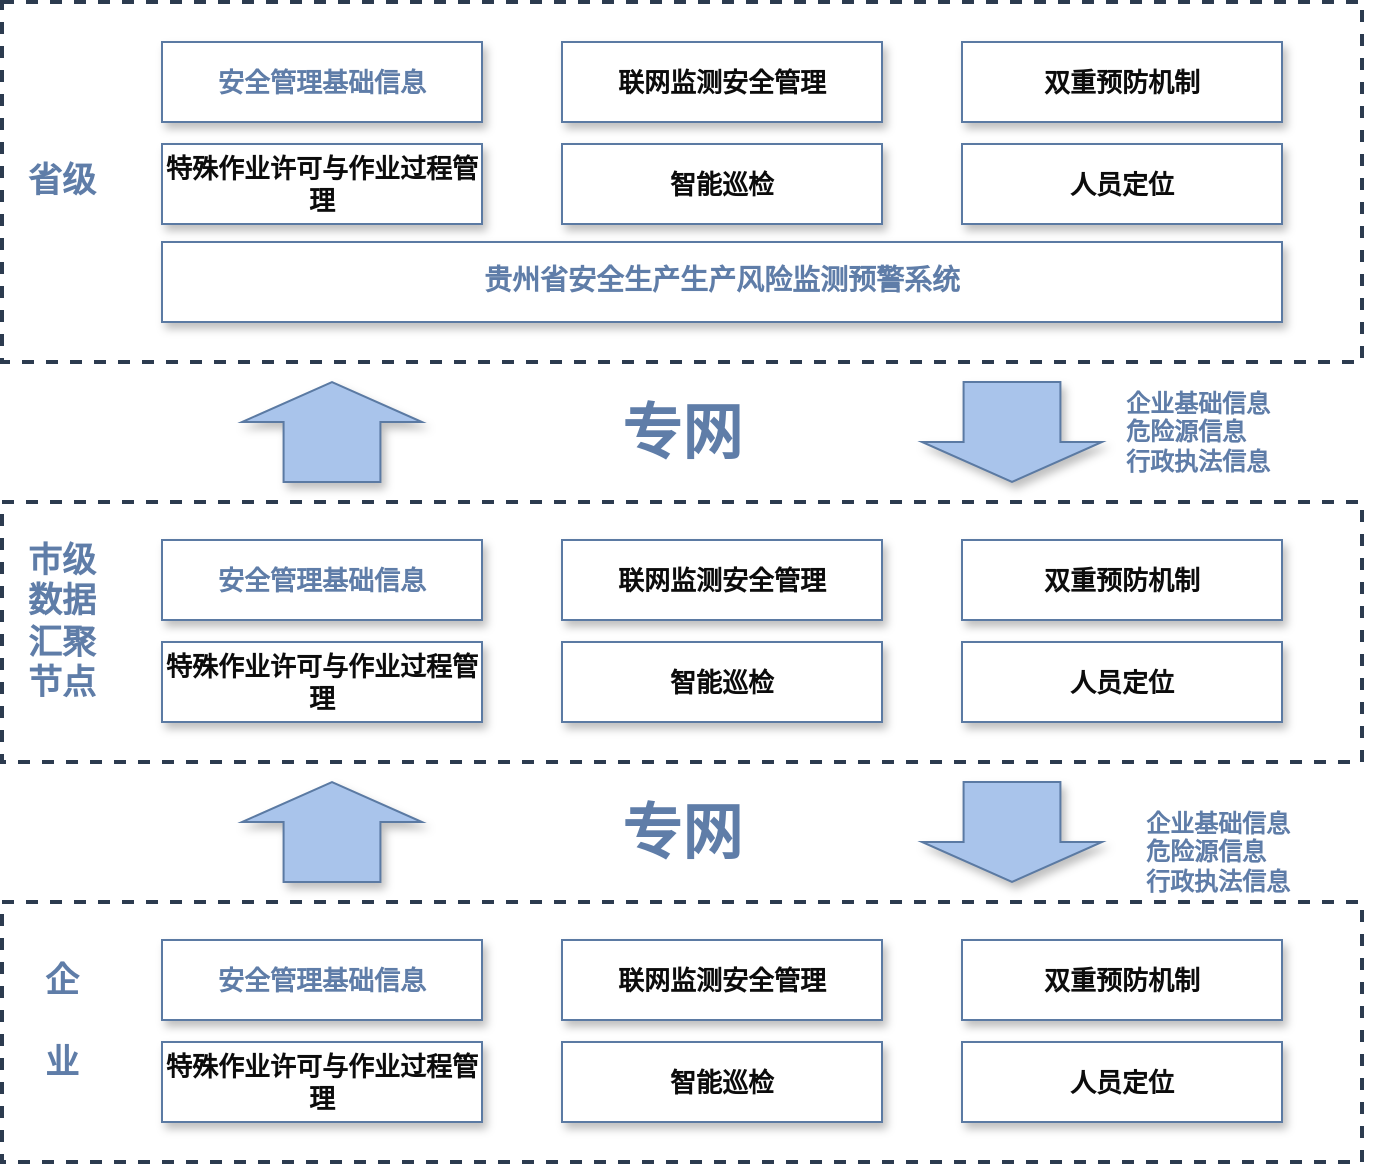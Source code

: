 <mxfile version="20.1.1" type="github">
  <diagram id="1FMbc9roLMBmAnbFjlWv" name="Page-1">
    <mxGraphModel dx="1422" dy="1963" grid="1" gridSize="10" guides="1" tooltips="1" connect="1" arrows="1" fold="1" page="1" pageScale="1" pageWidth="827" pageHeight="1169" math="0" shadow="0">
      <root>
        <mxCell id="0" />
        <mxCell id="1" parent="0" />
        <mxCell id="UlNSTMLa8dCufBqnB9_W-1" value="" style="rounded=0;whiteSpace=wrap;html=1;dashed=1;strokeWidth=2;strokeColor=#2C3B4F;" vertex="1" parent="1">
          <mxGeometry x="80" y="360" width="680" height="130" as="geometry" />
        </mxCell>
        <mxCell id="UlNSTMLa8dCufBqnB9_W-2" value="企&lt;br style=&quot;font-size: 17px;&quot;&gt;&lt;br style=&quot;font-size: 17px;&quot;&gt;业" style="text;html=1;strokeColor=none;fillColor=none;align=center;verticalAlign=middle;whiteSpace=wrap;rounded=0;dashed=1;fontSize=17;fontStyle=1;fontColor=#5F7DA8;" vertex="1" parent="1">
          <mxGeometry x="90" y="370" width="40" height="100" as="geometry" />
        </mxCell>
        <mxCell id="UlNSTMLa8dCufBqnB9_W-3" value="&lt;p class=&quot;MsoNormal&quot; style=&quot;font-size: 13px;&quot;&gt;&lt;span style=&quot;font-family: 宋体; font-size: 13px;&quot;&gt;&lt;font face=&quot;宋体&quot; style=&quot;font-size: 13px;&quot;&gt;安全管理基础信息&lt;/font&gt;&lt;/span&gt;&lt;/p&gt;" style="rounded=0;whiteSpace=wrap;html=1;fontSize=13;fontColor=#5F7DA8;strokeColor=#5B7AA3;strokeWidth=1;shadow=1;fontStyle=1;fontFamily=黑体;" vertex="1" parent="1">
          <mxGeometry x="160" y="379" width="160" height="40" as="geometry" />
        </mxCell>
        <mxCell id="UlNSTMLa8dCufBqnB9_W-4" value="&lt;p class=&quot;MsoNormal&quot;&gt;&lt;span style=&quot;mso-spacerun:&#39;yes&#39;;font-family:宋体;color:rgb(12,12,12);&lt;br/&gt;font-size:14.0pt;mso-font-kerning:1.0pt;&quot;&gt;&lt;font face=&quot;宋体&quot;&gt;联网监测&lt;/font&gt;&lt;/span&gt;&lt;span style=&quot;mso-spacerun:&#39;yes&#39;;font-family:宋体;color:rgb(12,12,12);&lt;br/&gt;font-size:14.0pt;mso-font-kerning:1.0pt;&quot;&gt;&lt;font face=&quot;宋体&quot;&gt;安全管理&lt;/font&gt;&lt;/span&gt;&lt;/p&gt;" style="rounded=0;whiteSpace=wrap;html=1;fontSize=13;fontColor=#5F7DA8;strokeColor=#5B7AA3;strokeWidth=1;shadow=1;fontStyle=1;fontFamily=黑体;" vertex="1" parent="1">
          <mxGeometry x="360" y="379" width="160" height="40" as="geometry" />
        </mxCell>
        <mxCell id="UlNSTMLa8dCufBqnB9_W-5" value="&lt;p class=&quot;MsoNormal&quot;&gt;&lt;span style=&quot;mso-spacerun:&#39;yes&#39;;font-family:宋体;color:rgb(12,12,12);&lt;br/&gt;font-size:14.0pt;mso-font-kerning:1.0pt;&quot;&gt;&lt;font face=&quot;宋体&quot;&gt;双重预防机制&lt;/font&gt;&lt;/span&gt;&lt;/p&gt;" style="rounded=0;whiteSpace=wrap;html=1;fontSize=13;fontColor=#5F7DA8;strokeColor=#5B7AA3;strokeWidth=1;shadow=1;fontStyle=1;fontFamily=黑体;" vertex="1" parent="1">
          <mxGeometry x="560" y="379" width="160" height="40" as="geometry" />
        </mxCell>
        <mxCell id="UlNSTMLa8dCufBqnB9_W-6" value="&lt;p class=&quot;MsoNormal&quot;&gt;&lt;span style=&quot;mso-spacerun:&#39;yes&#39;;font-family:宋体;color:rgb(12,12,12);&lt;br/&gt;font-size:14.0pt;mso-font-kerning:1.0pt;&quot;&gt;&lt;font face=&quot;宋体&quot;&gt;智能巡检&lt;/font&gt;&lt;/span&gt;&lt;/p&gt;" style="rounded=0;whiteSpace=wrap;html=1;fontSize=13;fontColor=#5F7DA8;strokeColor=#5B7AA3;strokeWidth=1;shadow=1;fontStyle=1;fontFamily=黑体;" vertex="1" parent="1">
          <mxGeometry x="360" y="430" width="160" height="40" as="geometry" />
        </mxCell>
        <mxCell id="UlNSTMLa8dCufBqnB9_W-7" value="&lt;p class=&quot;MsoNormal&quot;&gt;&lt;span style=&quot;mso-spacerun:&#39;yes&#39;;font-family:宋体;color:rgb(12,12,12);&lt;br/&gt;font-size:14.0pt;mso-font-kerning:1.0pt;&quot;&gt;&lt;font face=&quot;宋体&quot;&gt;特殊作业许可与作业过程管理&lt;/font&gt;&lt;/span&gt;&lt;/p&gt;" style="rounded=0;whiteSpace=wrap;html=1;fontSize=13;fontColor=#5F7DA8;strokeColor=#5B7AA3;strokeWidth=1;shadow=1;fontStyle=1;fontFamily=黑体;" vertex="1" parent="1">
          <mxGeometry x="160" y="430" width="160" height="40" as="geometry" />
        </mxCell>
        <mxCell id="UlNSTMLa8dCufBqnB9_W-8" value="&lt;p class=&quot;MsoNormal&quot;&gt;&lt;span style=&quot;mso-spacerun:&#39;yes&#39;;font-family:宋体;color:rgb(12,12,12);&lt;br/&gt;font-size:14.0pt;mso-font-kerning:1.0pt;&quot;&gt;&lt;font face=&quot;宋体&quot;&gt;人员定位&lt;/font&gt;&lt;/span&gt;&lt;/p&gt;" style="rounded=0;whiteSpace=wrap;html=1;fontSize=13;fontColor=#5F7DA8;strokeColor=#5B7AA3;strokeWidth=1;shadow=1;fontStyle=1;fontFamily=黑体;" vertex="1" parent="1">
          <mxGeometry x="560" y="430" width="160" height="40" as="geometry" />
        </mxCell>
        <mxCell id="UlNSTMLa8dCufBqnB9_W-9" value="" style="shape=singleArrow;direction=north;whiteSpace=wrap;html=1;shadow=1;fontSize=13;fontColor=#5F7DA8;strokeColor=#5B7AA3;strokeWidth=1;arrowWidth=0.538;arrowSize=0.4;labelBackgroundColor=#A9C4EB;fillColor=#A9C4EB;" vertex="1" parent="1">
          <mxGeometry x="200" y="300" width="90" height="50" as="geometry" />
        </mxCell>
        <mxCell id="UlNSTMLa8dCufBqnB9_W-10" value="" style="shape=singleArrow;direction=north;whiteSpace=wrap;html=1;shadow=1;fontSize=13;fontColor=#5F7DA8;strokeColor=#5B7AA3;strokeWidth=1;arrowWidth=0.538;arrowSize=0.4;labelBackgroundColor=#A9C4EB;fillColor=#A9C4EB;rotation=-180;" vertex="1" parent="1">
          <mxGeometry x="540" y="300" width="90" height="50" as="geometry" />
        </mxCell>
        <mxCell id="UlNSTMLa8dCufBqnB9_W-11" value="" style="rounded=0;whiteSpace=wrap;html=1;dashed=1;strokeWidth=2;strokeColor=#2C3B4F;" vertex="1" parent="1">
          <mxGeometry x="80" y="160" width="680" height="130" as="geometry" />
        </mxCell>
        <mxCell id="UlNSTMLa8dCufBqnB9_W-12" value="市级&lt;br&gt;数据&lt;br&gt;汇聚&lt;br&gt;节点" style="text;html=1;strokeColor=none;fillColor=none;align=center;verticalAlign=middle;whiteSpace=wrap;rounded=0;dashed=1;fontSize=17;fontStyle=1;fontColor=#5F7DA8;" vertex="1" parent="1">
          <mxGeometry x="90" y="170" width="40" height="100" as="geometry" />
        </mxCell>
        <mxCell id="UlNSTMLa8dCufBqnB9_W-13" value="&lt;p class=&quot;MsoNormal&quot; style=&quot;font-size: 13px;&quot;&gt;&lt;span style=&quot;font-family: 宋体; font-size: 13px;&quot;&gt;&lt;font face=&quot;宋体&quot; style=&quot;font-size: 13px;&quot;&gt;安全管理基础信息&lt;/font&gt;&lt;/span&gt;&lt;/p&gt;" style="rounded=0;whiteSpace=wrap;html=1;fontSize=13;fontColor=#5F7DA8;strokeColor=#5B7AA3;strokeWidth=1;shadow=1;fontStyle=1;fontFamily=黑体;" vertex="1" parent="1">
          <mxGeometry x="160" y="179" width="160" height="40" as="geometry" />
        </mxCell>
        <mxCell id="UlNSTMLa8dCufBqnB9_W-14" value="&lt;p class=&quot;MsoNormal&quot;&gt;&lt;span style=&quot;mso-spacerun:&#39;yes&#39;;font-family:宋体;color:rgb(12,12,12);&lt;br/&gt;font-size:14.0pt;mso-font-kerning:1.0pt;&quot;&gt;&lt;font face=&quot;宋体&quot;&gt;联网监测&lt;/font&gt;&lt;/span&gt;&lt;span style=&quot;mso-spacerun:&#39;yes&#39;;font-family:宋体;color:rgb(12,12,12);&lt;br/&gt;font-size:14.0pt;mso-font-kerning:1.0pt;&quot;&gt;&lt;font face=&quot;宋体&quot;&gt;安全管理&lt;/font&gt;&lt;/span&gt;&lt;/p&gt;" style="rounded=0;whiteSpace=wrap;html=1;fontSize=13;fontColor=#5F7DA8;strokeColor=#5B7AA3;strokeWidth=1;shadow=1;fontStyle=1;fontFamily=黑体;" vertex="1" parent="1">
          <mxGeometry x="360" y="179" width="160" height="40" as="geometry" />
        </mxCell>
        <mxCell id="UlNSTMLa8dCufBqnB9_W-15" value="&lt;p class=&quot;MsoNormal&quot;&gt;&lt;span style=&quot;mso-spacerun:&#39;yes&#39;;font-family:宋体;color:rgb(12,12,12);&lt;br/&gt;font-size:14.0pt;mso-font-kerning:1.0pt;&quot;&gt;&lt;font face=&quot;宋体&quot;&gt;双重预防机制&lt;/font&gt;&lt;/span&gt;&lt;/p&gt;" style="rounded=0;whiteSpace=wrap;html=1;fontSize=13;fontColor=#5F7DA8;strokeColor=#5B7AA3;strokeWidth=1;shadow=1;fontStyle=1;fontFamily=黑体;" vertex="1" parent="1">
          <mxGeometry x="560" y="179" width="160" height="40" as="geometry" />
        </mxCell>
        <mxCell id="UlNSTMLa8dCufBqnB9_W-16" value="&lt;p class=&quot;MsoNormal&quot;&gt;&lt;span style=&quot;mso-spacerun:&#39;yes&#39;;font-family:宋体;color:rgb(12,12,12);&lt;br/&gt;font-size:14.0pt;mso-font-kerning:1.0pt;&quot;&gt;&lt;font face=&quot;宋体&quot;&gt;智能巡检&lt;/font&gt;&lt;/span&gt;&lt;/p&gt;" style="rounded=0;whiteSpace=wrap;html=1;fontSize=13;fontColor=#5F7DA8;strokeColor=#5B7AA3;strokeWidth=1;shadow=1;fontStyle=1;fontFamily=黑体;" vertex="1" parent="1">
          <mxGeometry x="360" y="230" width="160" height="40" as="geometry" />
        </mxCell>
        <mxCell id="UlNSTMLa8dCufBqnB9_W-17" value="&lt;p class=&quot;MsoNormal&quot;&gt;&lt;span style=&quot;mso-spacerun:&#39;yes&#39;;font-family:宋体;color:rgb(12,12,12);&lt;br/&gt;font-size:14.0pt;mso-font-kerning:1.0pt;&quot;&gt;&lt;font face=&quot;宋体&quot;&gt;特殊作业许可与作业过程管理&lt;/font&gt;&lt;/span&gt;&lt;/p&gt;" style="rounded=0;whiteSpace=wrap;html=1;fontSize=13;fontColor=#5F7DA8;strokeColor=#5B7AA3;strokeWidth=1;shadow=1;fontStyle=1;fontFamily=黑体;" vertex="1" parent="1">
          <mxGeometry x="160" y="230" width="160" height="40" as="geometry" />
        </mxCell>
        <mxCell id="UlNSTMLa8dCufBqnB9_W-18" value="&lt;p class=&quot;MsoNormal&quot;&gt;&lt;span style=&quot;mso-spacerun:&#39;yes&#39;;font-family:宋体;color:rgb(12,12,12);&lt;br/&gt;font-size:14.0pt;mso-font-kerning:1.0pt;&quot;&gt;&lt;font face=&quot;宋体&quot;&gt;人员定位&lt;/font&gt;&lt;/span&gt;&lt;/p&gt;" style="rounded=0;whiteSpace=wrap;html=1;fontSize=13;fontColor=#5F7DA8;strokeColor=#5B7AA3;strokeWidth=1;shadow=1;fontStyle=1;fontFamily=黑体;" vertex="1" parent="1">
          <mxGeometry x="560" y="230" width="160" height="40" as="geometry" />
        </mxCell>
        <mxCell id="UlNSTMLa8dCufBqnB9_W-19" value="企业基础信息&lt;br style=&quot;font-size: 12px;&quot;&gt;危险源信息&lt;br style=&quot;font-size: 12px;&quot;&gt;行政执法信息" style="text;html=1;strokeColor=none;fillColor=none;align=left;verticalAlign=middle;whiteSpace=wrap;rounded=0;dashed=1;fontSize=12;fontStyle=1;fontColor=#5F7DA8;" vertex="1" parent="1">
          <mxGeometry x="640" y="100" width="120" height="50" as="geometry" />
        </mxCell>
        <mxCell id="UlNSTMLa8dCufBqnB9_W-20" value="专网" style="text;html=1;strokeColor=none;fillColor=none;align=center;verticalAlign=middle;whiteSpace=wrap;rounded=0;dashed=1;fontSize=30;fontStyle=1;fontColor=#5F7DA8;" vertex="1" parent="1">
          <mxGeometry x="300" y="300" width="240" height="50" as="geometry" />
        </mxCell>
        <mxCell id="UlNSTMLa8dCufBqnB9_W-21" value="" style="rounded=0;whiteSpace=wrap;html=1;dashed=1;strokeWidth=2;strokeColor=#2C3B4F;" vertex="1" parent="1">
          <mxGeometry x="80" y="-90" width="680" height="180" as="geometry" />
        </mxCell>
        <mxCell id="UlNSTMLa8dCufBqnB9_W-22" value="省级&lt;br&gt;" style="text;html=1;strokeColor=none;fillColor=none;align=center;verticalAlign=middle;whiteSpace=wrap;rounded=0;dashed=1;fontSize=17;fontStyle=1;fontColor=#5F7DA8;" vertex="1" parent="1">
          <mxGeometry x="90" y="-70" width="40" height="140" as="geometry" />
        </mxCell>
        <mxCell id="UlNSTMLa8dCufBqnB9_W-23" value="&lt;p class=&quot;MsoNormal&quot; style=&quot;font-size: 13px;&quot;&gt;&lt;span style=&quot;font-family: 宋体; font-size: 13px;&quot;&gt;&lt;font face=&quot;宋体&quot; style=&quot;font-size: 13px;&quot;&gt;安全管理基础信息&lt;/font&gt;&lt;/span&gt;&lt;/p&gt;" style="rounded=0;whiteSpace=wrap;html=1;fontSize=13;fontColor=#5F7DA8;strokeColor=#5B7AA3;strokeWidth=1;shadow=1;fontStyle=1;fontFamily=黑体;" vertex="1" parent="1">
          <mxGeometry x="160" y="-70" width="160" height="40" as="geometry" />
        </mxCell>
        <mxCell id="UlNSTMLa8dCufBqnB9_W-24" value="&lt;p class=&quot;MsoNormal&quot;&gt;&lt;span style=&quot;mso-spacerun:&#39;yes&#39;;font-family:宋体;color:rgb(12,12,12);&lt;br/&gt;font-size:14.0pt;mso-font-kerning:1.0pt;&quot;&gt;&lt;font face=&quot;宋体&quot;&gt;联网监测&lt;/font&gt;&lt;/span&gt;&lt;span style=&quot;mso-spacerun:&#39;yes&#39;;font-family:宋体;color:rgb(12,12,12);&lt;br/&gt;font-size:14.0pt;mso-font-kerning:1.0pt;&quot;&gt;&lt;font face=&quot;宋体&quot;&gt;安全管理&lt;/font&gt;&lt;/span&gt;&lt;/p&gt;" style="rounded=0;whiteSpace=wrap;html=1;fontSize=13;fontColor=#5F7DA8;strokeColor=#5B7AA3;strokeWidth=1;shadow=1;fontStyle=1;fontFamily=黑体;" vertex="1" parent="1">
          <mxGeometry x="360" y="-70" width="160" height="40" as="geometry" />
        </mxCell>
        <mxCell id="UlNSTMLa8dCufBqnB9_W-25" value="&lt;p class=&quot;MsoNormal&quot;&gt;&lt;span style=&quot;mso-spacerun:&#39;yes&#39;;font-family:宋体;color:rgb(12,12,12);&lt;br/&gt;font-size:14.0pt;mso-font-kerning:1.0pt;&quot;&gt;&lt;font face=&quot;宋体&quot;&gt;双重预防机制&lt;/font&gt;&lt;/span&gt;&lt;/p&gt;" style="rounded=0;whiteSpace=wrap;html=1;fontSize=13;fontColor=#5F7DA8;strokeColor=#5B7AA3;strokeWidth=1;shadow=1;fontStyle=1;fontFamily=黑体;" vertex="1" parent="1">
          <mxGeometry x="560" y="-70" width="160" height="40" as="geometry" />
        </mxCell>
        <mxCell id="UlNSTMLa8dCufBqnB9_W-26" value="&lt;p class=&quot;MsoNormal&quot;&gt;&lt;span style=&quot;mso-spacerun:&#39;yes&#39;;font-family:宋体;color:rgb(12,12,12);&lt;br/&gt;font-size:14.0pt;mso-font-kerning:1.0pt;&quot;&gt;&lt;font face=&quot;宋体&quot;&gt;智能巡检&lt;/font&gt;&lt;/span&gt;&lt;/p&gt;" style="rounded=0;whiteSpace=wrap;html=1;fontSize=13;fontColor=#5F7DA8;strokeColor=#5B7AA3;strokeWidth=1;shadow=1;fontStyle=1;fontFamily=黑体;" vertex="1" parent="1">
          <mxGeometry x="360" y="-19" width="160" height="40" as="geometry" />
        </mxCell>
        <mxCell id="UlNSTMLa8dCufBqnB9_W-27" value="&lt;p class=&quot;MsoNormal&quot;&gt;&lt;span style=&quot;mso-spacerun:&#39;yes&#39;;font-family:宋体;color:rgb(12,12,12);&lt;br/&gt;font-size:14.0pt;mso-font-kerning:1.0pt;&quot;&gt;&lt;font face=&quot;宋体&quot;&gt;特殊作业许可与作业过程管理&lt;/font&gt;&lt;/span&gt;&lt;/p&gt;" style="rounded=0;whiteSpace=wrap;html=1;fontSize=13;fontColor=#5F7DA8;strokeColor=#5B7AA3;strokeWidth=1;shadow=1;fontStyle=1;fontFamily=黑体;" vertex="1" parent="1">
          <mxGeometry x="160" y="-19" width="160" height="40" as="geometry" />
        </mxCell>
        <mxCell id="UlNSTMLa8dCufBqnB9_W-28" value="&lt;p class=&quot;MsoNormal&quot;&gt;&lt;span style=&quot;mso-spacerun:&#39;yes&#39;;font-family:宋体;color:rgb(12,12,12);&lt;br/&gt;font-size:14.0pt;mso-font-kerning:1.0pt;&quot;&gt;&lt;font face=&quot;宋体&quot;&gt;人员定位&lt;/font&gt;&lt;/span&gt;&lt;/p&gt;" style="rounded=0;whiteSpace=wrap;html=1;fontSize=13;fontColor=#5F7DA8;strokeColor=#5B7AA3;strokeWidth=1;shadow=1;fontStyle=1;fontFamily=黑体;" vertex="1" parent="1">
          <mxGeometry x="560" y="-19" width="160" height="40" as="geometry" />
        </mxCell>
        <mxCell id="UlNSTMLa8dCufBqnB9_W-29" value="" style="shape=singleArrow;direction=north;whiteSpace=wrap;html=1;shadow=1;fontSize=13;fontColor=#5F7DA8;strokeColor=#5B7AA3;strokeWidth=1;arrowWidth=0.538;arrowSize=0.4;labelBackgroundColor=#A9C4EB;fillColor=#A9C4EB;" vertex="1" parent="1">
          <mxGeometry x="200" y="100" width="90" height="50" as="geometry" />
        </mxCell>
        <mxCell id="UlNSTMLa8dCufBqnB9_W-30" value="" style="shape=singleArrow;direction=north;whiteSpace=wrap;html=1;shadow=1;fontSize=13;fontColor=#5F7DA8;strokeColor=#5B7AA3;strokeWidth=1;arrowWidth=0.538;arrowSize=0.4;labelBackgroundColor=#A9C4EB;fillColor=#A9C4EB;rotation=-180;" vertex="1" parent="1">
          <mxGeometry x="540" y="100" width="90" height="50" as="geometry" />
        </mxCell>
        <mxCell id="UlNSTMLa8dCufBqnB9_W-31" value="专网" style="text;html=1;strokeColor=none;fillColor=none;align=center;verticalAlign=middle;whiteSpace=wrap;rounded=0;dashed=1;fontSize=30;fontStyle=1;fontColor=#5F7DA8;" vertex="1" parent="1">
          <mxGeometry x="300" y="100" width="240" height="50" as="geometry" />
        </mxCell>
        <mxCell id="UlNSTMLa8dCufBqnB9_W-32" value="企业基础信息&lt;br style=&quot;font-size: 12px;&quot;&gt;危险源信息&lt;br style=&quot;font-size: 12px;&quot;&gt;行政执法信息" style="text;html=1;strokeColor=none;fillColor=none;align=left;verticalAlign=middle;whiteSpace=wrap;rounded=0;dashed=1;fontSize=12;fontStyle=1;fontColor=#5F7DA8;" vertex="1" parent="1">
          <mxGeometry x="650" y="310" width="120" height="50" as="geometry" />
        </mxCell>
        <mxCell id="UlNSTMLa8dCufBqnB9_W-33" value="&lt;p class=&quot;MsoNormal&quot; style=&quot;font-size: 14px;&quot;&gt;&lt;span style=&quot;font-family: 宋体; font-size: 14px;&quot;&gt;&lt;font face=&quot;宋体&quot; style=&quot;font-size: 14px;&quot;&gt;贵州省安全生产生产风险监测预警系统&lt;/font&gt;&lt;/span&gt;&lt;/p&gt;" style="rounded=0;whiteSpace=wrap;html=1;fontSize=14;fontColor=#5F7DA8;strokeColor=#5B7AA3;strokeWidth=1;shadow=1;fontStyle=1;fontFamily=黑体;" vertex="1" parent="1">
          <mxGeometry x="160" y="30" width="560" height="40" as="geometry" />
        </mxCell>
      </root>
    </mxGraphModel>
  </diagram>
</mxfile>
